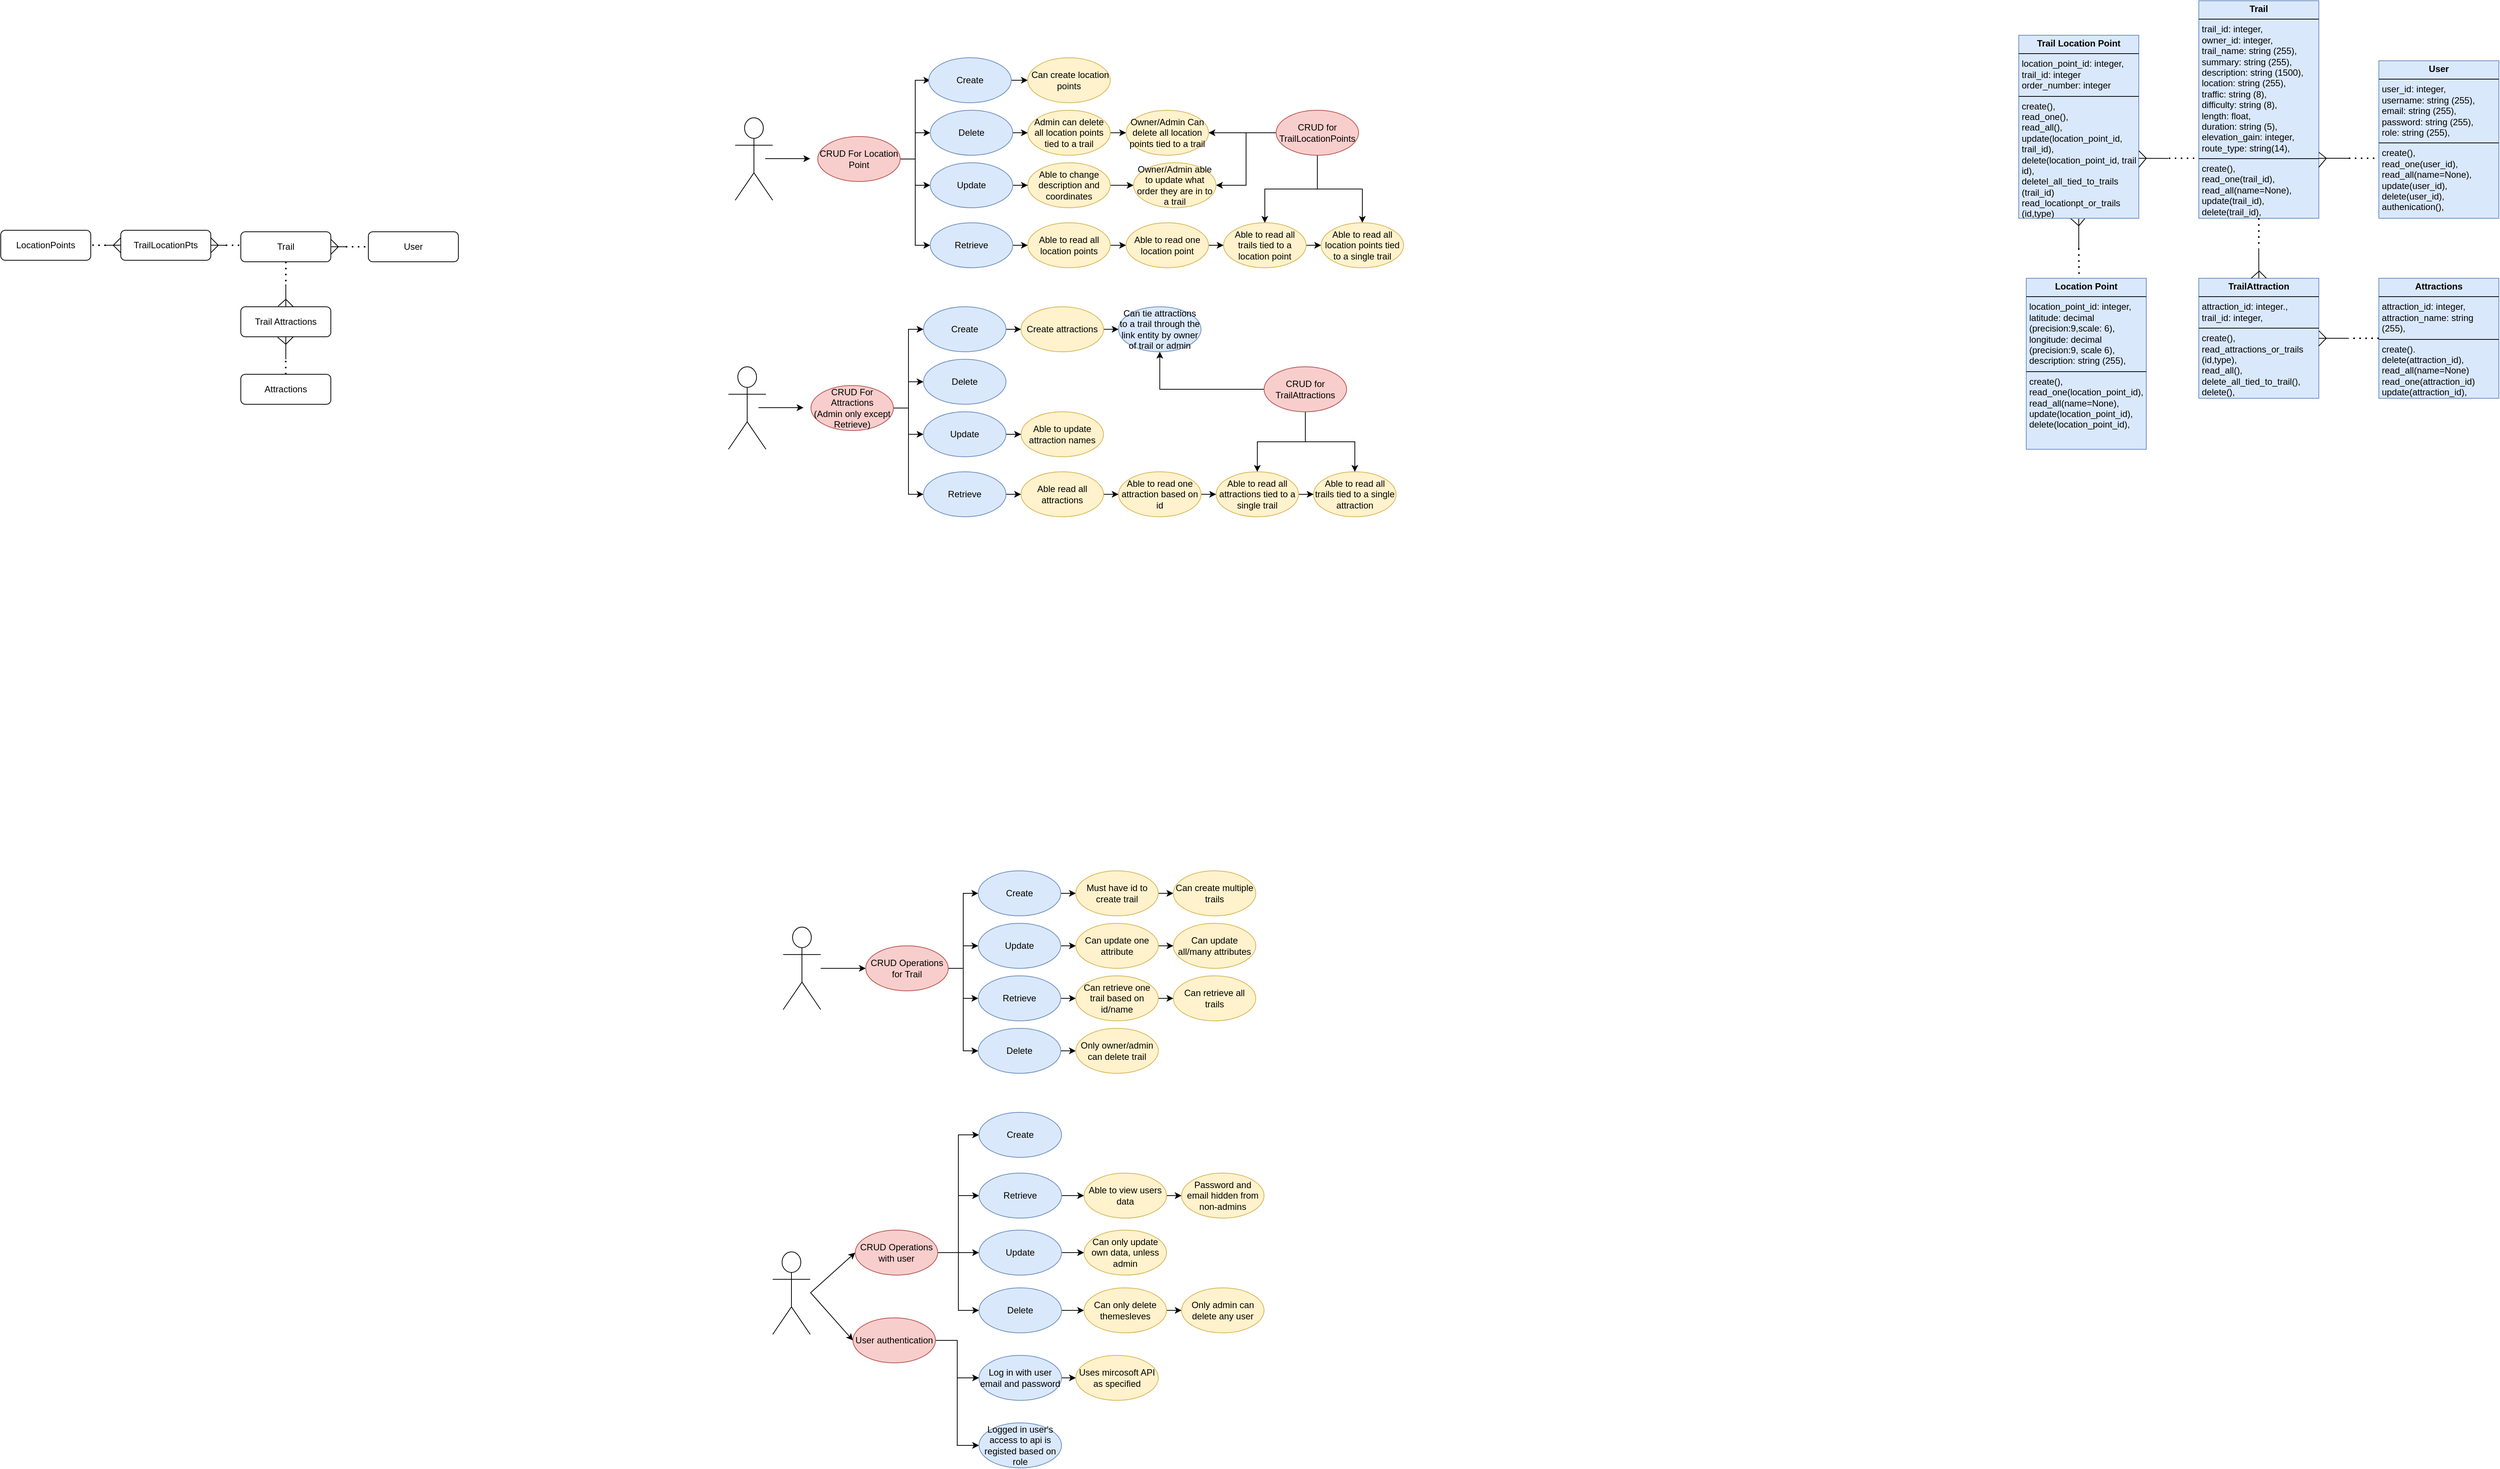 <mxfile version="25.0.1">
  <diagram name="Page-1" id="lVhJfgS0d_DWc1RwReUQ">
    <mxGraphModel dx="-1265" dy="2017" grid="1" gridSize="10" guides="1" tooltips="1" connect="1" arrows="1" fold="1" page="1" pageScale="1" pageWidth="850" pageHeight="1100" math="0" shadow="0">
      <root>
        <mxCell id="0" />
        <mxCell id="1" parent="0" />
        <mxCell id="U4qVRm3MOC_HSsaQBMJ2-1" value="" style="shape=umlActor;verticalLabelPosition=bottom;verticalAlign=top;html=1;outlineConnect=0;" vertex="1" parent="1">
          <mxGeometry x="4333" y="419" width="50" height="110" as="geometry" />
        </mxCell>
        <mxCell id="U4qVRm3MOC_HSsaQBMJ2-2" value="" style="endArrow=classic;html=1;rounded=0;" edge="1" parent="1">
          <mxGeometry width="50" height="50" relative="1" as="geometry">
            <mxPoint x="4383" y="474" as="sourcePoint" />
            <mxPoint x="4443" y="474" as="targetPoint" />
          </mxGeometry>
        </mxCell>
        <mxCell id="U4qVRm3MOC_HSsaQBMJ2-3" style="edgeStyle=orthogonalEdgeStyle;rounded=0;orthogonalLoop=1;jettySize=auto;html=1;entryX=0;entryY=0.5;entryDx=0;entryDy=0;" edge="1" parent="1" source="U4qVRm3MOC_HSsaQBMJ2-7" target="U4qVRm3MOC_HSsaQBMJ2-9">
          <mxGeometry relative="1" as="geometry" />
        </mxCell>
        <mxCell id="U4qVRm3MOC_HSsaQBMJ2-4" style="edgeStyle=orthogonalEdgeStyle;rounded=0;orthogonalLoop=1;jettySize=auto;html=1;entryX=0;entryY=0.5;entryDx=0;entryDy=0;" edge="1" parent="1" source="U4qVRm3MOC_HSsaQBMJ2-7" target="U4qVRm3MOC_HSsaQBMJ2-12">
          <mxGeometry relative="1" as="geometry" />
        </mxCell>
        <mxCell id="U4qVRm3MOC_HSsaQBMJ2-5" style="edgeStyle=orthogonalEdgeStyle;rounded=0;orthogonalLoop=1;jettySize=auto;html=1;entryX=0;entryY=0.5;entryDx=0;entryDy=0;" edge="1" parent="1" source="U4qVRm3MOC_HSsaQBMJ2-7" target="U4qVRm3MOC_HSsaQBMJ2-10">
          <mxGeometry relative="1" as="geometry" />
        </mxCell>
        <mxCell id="U4qVRm3MOC_HSsaQBMJ2-6" style="edgeStyle=orthogonalEdgeStyle;rounded=0;orthogonalLoop=1;jettySize=auto;html=1;entryX=0;entryY=0.5;entryDx=0;entryDy=0;" edge="1" parent="1" source="U4qVRm3MOC_HSsaQBMJ2-7" target="U4qVRm3MOC_HSsaQBMJ2-15">
          <mxGeometry relative="1" as="geometry" />
        </mxCell>
        <mxCell id="U4qVRm3MOC_HSsaQBMJ2-7" value="CRUD Operations for Trail" style="ellipse;whiteSpace=wrap;html=1;fillColor=#f8cecc;strokeColor=#b85450;" vertex="1" parent="1">
          <mxGeometry x="4443" y="444" width="110" height="60" as="geometry" />
        </mxCell>
        <mxCell id="U4qVRm3MOC_HSsaQBMJ2-8" style="edgeStyle=orthogonalEdgeStyle;rounded=0;orthogonalLoop=1;jettySize=auto;html=1;" edge="1" parent="1" source="U4qVRm3MOC_HSsaQBMJ2-9" target="U4qVRm3MOC_HSsaQBMJ2-17">
          <mxGeometry relative="1" as="geometry" />
        </mxCell>
        <mxCell id="U4qVRm3MOC_HSsaQBMJ2-9" value="Update" style="ellipse;whiteSpace=wrap;html=1;fillColor=#dae8fc;strokeColor=#6c8ebf;" vertex="1" parent="1">
          <mxGeometry x="4593" y="414" width="110" height="60" as="geometry" />
        </mxCell>
        <mxCell id="U4qVRm3MOC_HSsaQBMJ2-190" style="edgeStyle=orthogonalEdgeStyle;rounded=0;orthogonalLoop=1;jettySize=auto;html=1;exitX=1;exitY=0.5;exitDx=0;exitDy=0;entryX=0;entryY=0.5;entryDx=0;entryDy=0;" edge="1" parent="1" source="U4qVRm3MOC_HSsaQBMJ2-10" target="U4qVRm3MOC_HSsaQBMJ2-182">
          <mxGeometry relative="1" as="geometry" />
        </mxCell>
        <mxCell id="U4qVRm3MOC_HSsaQBMJ2-10" value="Delete" style="ellipse;whiteSpace=wrap;html=1;fillColor=#dae8fc;strokeColor=#6c8ebf;" vertex="1" parent="1">
          <mxGeometry x="4593" y="554" width="110" height="60" as="geometry" />
        </mxCell>
        <mxCell id="U4qVRm3MOC_HSsaQBMJ2-11" style="edgeStyle=orthogonalEdgeStyle;rounded=0;orthogonalLoop=1;jettySize=auto;html=1;" edge="1" parent="1" source="U4qVRm3MOC_HSsaQBMJ2-12" target="U4qVRm3MOC_HSsaQBMJ2-14">
          <mxGeometry relative="1" as="geometry" />
        </mxCell>
        <mxCell id="U4qVRm3MOC_HSsaQBMJ2-12" value="Retrieve" style="ellipse;whiteSpace=wrap;html=1;fillColor=#dae8fc;strokeColor=#6c8ebf;" vertex="1" parent="1">
          <mxGeometry x="4593" y="484" width="110" height="60" as="geometry" />
        </mxCell>
        <mxCell id="U4qVRm3MOC_HSsaQBMJ2-13" style="edgeStyle=orthogonalEdgeStyle;rounded=0;orthogonalLoop=1;jettySize=auto;html=1;" edge="1" parent="1" source="U4qVRm3MOC_HSsaQBMJ2-14" target="U4qVRm3MOC_HSsaQBMJ2-19">
          <mxGeometry relative="1" as="geometry" />
        </mxCell>
        <mxCell id="U4qVRm3MOC_HSsaQBMJ2-14" value="Can retrieve one trail based on id/name" style="ellipse;whiteSpace=wrap;html=1;fillColor=#fff2cc;strokeColor=#d6b656;" vertex="1" parent="1">
          <mxGeometry x="4723" y="484" width="110" height="60" as="geometry" />
        </mxCell>
        <mxCell id="U4qVRm3MOC_HSsaQBMJ2-188" style="edgeStyle=orthogonalEdgeStyle;rounded=0;orthogonalLoop=1;jettySize=auto;html=1;exitX=1;exitY=0.5;exitDx=0;exitDy=0;entryX=0;entryY=0.5;entryDx=0;entryDy=0;" edge="1" parent="1" source="U4qVRm3MOC_HSsaQBMJ2-15" target="U4qVRm3MOC_HSsaQBMJ2-183">
          <mxGeometry relative="1" as="geometry" />
        </mxCell>
        <mxCell id="U4qVRm3MOC_HSsaQBMJ2-15" value="Create" style="ellipse;whiteSpace=wrap;html=1;fillColor=#dae8fc;strokeColor=#6c8ebf;" vertex="1" parent="1">
          <mxGeometry x="4593" y="344" width="110" height="60" as="geometry" />
        </mxCell>
        <mxCell id="U4qVRm3MOC_HSsaQBMJ2-16" style="edgeStyle=orthogonalEdgeStyle;rounded=0;orthogonalLoop=1;jettySize=auto;html=1;" edge="1" parent="1" source="U4qVRm3MOC_HSsaQBMJ2-17" target="U4qVRm3MOC_HSsaQBMJ2-18">
          <mxGeometry relative="1" as="geometry" />
        </mxCell>
        <mxCell id="U4qVRm3MOC_HSsaQBMJ2-17" value="Can update one attribute" style="ellipse;whiteSpace=wrap;html=1;fillColor=#fff2cc;strokeColor=#d6b656;" vertex="1" parent="1">
          <mxGeometry x="4723" y="414" width="110" height="60" as="geometry" />
        </mxCell>
        <mxCell id="U4qVRm3MOC_HSsaQBMJ2-18" value="Can update all/many attributes" style="ellipse;whiteSpace=wrap;html=1;fillColor=#fff2cc;strokeColor=#d6b656;" vertex="1" parent="1">
          <mxGeometry x="4853" y="414" width="110" height="60" as="geometry" />
        </mxCell>
        <mxCell id="U4qVRm3MOC_HSsaQBMJ2-19" value="Can retrieve all trails" style="ellipse;whiteSpace=wrap;html=1;fillColor=#fff2cc;strokeColor=#d6b656;" vertex="1" parent="1">
          <mxGeometry x="4853" y="484" width="110" height="60" as="geometry" />
        </mxCell>
        <mxCell id="U4qVRm3MOC_HSsaQBMJ2-20" value="" style="shape=umlActor;verticalLabelPosition=bottom;verticalAlign=top;html=1;outlineConnect=0;" vertex="1" parent="1">
          <mxGeometry x="4319" y="852" width="50" height="110" as="geometry" />
        </mxCell>
        <mxCell id="U4qVRm3MOC_HSsaQBMJ2-21" value="" style="endArrow=classic;html=1;rounded=0;entryX=0;entryY=0.5;entryDx=0;entryDy=0;" edge="1" parent="1" target="U4qVRm3MOC_HSsaQBMJ2-94">
          <mxGeometry width="50" height="50" relative="1" as="geometry">
            <mxPoint x="4369" y="907" as="sourcePoint" />
            <mxPoint x="4429" y="907" as="targetPoint" />
          </mxGeometry>
        </mxCell>
        <mxCell id="U4qVRm3MOC_HSsaQBMJ2-22" style="edgeStyle=orthogonalEdgeStyle;rounded=0;orthogonalLoop=1;jettySize=auto;html=1;entryX=0;entryY=0.5;entryDx=0;entryDy=0;exitX=1;exitY=0.5;exitDx=0;exitDy=0;" edge="1" parent="1" source="U4qVRm3MOC_HSsaQBMJ2-23" target="U4qVRm3MOC_HSsaQBMJ2-24">
          <mxGeometry relative="1" as="geometry">
            <mxPoint x="4507" y="990" as="sourcePoint" />
          </mxGeometry>
        </mxCell>
        <mxCell id="U4qVRm3MOC_HSsaQBMJ2-162" style="edgeStyle=orthogonalEdgeStyle;rounded=0;orthogonalLoop=1;jettySize=auto;html=1;entryX=0;entryY=0.5;entryDx=0;entryDy=0;" edge="1" parent="1" source="U4qVRm3MOC_HSsaQBMJ2-23" target="U4qVRm3MOC_HSsaQBMJ2-161">
          <mxGeometry relative="1" as="geometry" />
        </mxCell>
        <mxCell id="U4qVRm3MOC_HSsaQBMJ2-23" value="User authentication" style="ellipse;whiteSpace=wrap;html=1;fillColor=#f8cecc;strokeColor=#b85450;" vertex="1" parent="1">
          <mxGeometry x="4426" y="940" width="110" height="60" as="geometry" />
        </mxCell>
        <mxCell id="U4qVRm3MOC_HSsaQBMJ2-194" style="edgeStyle=orthogonalEdgeStyle;rounded=0;orthogonalLoop=1;jettySize=auto;html=1;exitX=1;exitY=0.5;exitDx=0;exitDy=0;" edge="1" parent="1" source="U4qVRm3MOC_HSsaQBMJ2-24" target="U4qVRm3MOC_HSsaQBMJ2-193">
          <mxGeometry relative="1" as="geometry" />
        </mxCell>
        <mxCell id="U4qVRm3MOC_HSsaQBMJ2-24" value="Log in with user email and password" style="ellipse;whiteSpace=wrap;html=1;fillColor=#dae8fc;strokeColor=#6c8ebf;" vertex="1" parent="1">
          <mxGeometry x="4594" y="990" width="110" height="60" as="geometry" />
        </mxCell>
        <mxCell id="U4qVRm3MOC_HSsaQBMJ2-25" value="" style="shape=umlActor;verticalLabelPosition=bottom;verticalAlign=top;html=1;outlineConnect=0;" vertex="1" parent="1">
          <mxGeometry x="4260" y="-328" width="50" height="110" as="geometry" />
        </mxCell>
        <mxCell id="U4qVRm3MOC_HSsaQBMJ2-26" value="" style="endArrow=classic;html=1;rounded=0;" edge="1" parent="1">
          <mxGeometry width="50" height="50" relative="1" as="geometry">
            <mxPoint x="4300" y="-273.48" as="sourcePoint" />
            <mxPoint x="4360" y="-273.48" as="targetPoint" />
          </mxGeometry>
        </mxCell>
        <mxCell id="U4qVRm3MOC_HSsaQBMJ2-27" style="edgeStyle=orthogonalEdgeStyle;rounded=0;orthogonalLoop=1;jettySize=auto;html=1;exitX=1;exitY=0.5;exitDx=0;exitDy=0;entryX=0;entryY=0.5;entryDx=0;entryDy=0;" edge="1" parent="1" source="U4qVRm3MOC_HSsaQBMJ2-31" target="U4qVRm3MOC_HSsaQBMJ2-42">
          <mxGeometry relative="1" as="geometry" />
        </mxCell>
        <mxCell id="U4qVRm3MOC_HSsaQBMJ2-28" style="edgeStyle=orthogonalEdgeStyle;rounded=0;orthogonalLoop=1;jettySize=auto;html=1;entryX=0;entryY=0.5;entryDx=0;entryDy=0;" edge="1" parent="1" source="U4qVRm3MOC_HSsaQBMJ2-31" target="U4qVRm3MOC_HSsaQBMJ2-34">
          <mxGeometry relative="1" as="geometry" />
        </mxCell>
        <mxCell id="U4qVRm3MOC_HSsaQBMJ2-29" style="edgeStyle=orthogonalEdgeStyle;rounded=0;orthogonalLoop=1;jettySize=auto;html=1;entryX=0;entryY=0.5;entryDx=0;entryDy=0;" edge="1" parent="1" source="U4qVRm3MOC_HSsaQBMJ2-31" target="U4qVRm3MOC_HSsaQBMJ2-33">
          <mxGeometry relative="1" as="geometry">
            <Array as="points">
              <mxPoint x="4500" y="-273" />
              <mxPoint x="4500" y="-378" />
            </Array>
          </mxGeometry>
        </mxCell>
        <mxCell id="U4qVRm3MOC_HSsaQBMJ2-30" style="edgeStyle=orthogonalEdgeStyle;rounded=0;orthogonalLoop=1;jettySize=auto;html=1;entryX=0;entryY=0.5;entryDx=0;entryDy=0;" edge="1" parent="1" source="U4qVRm3MOC_HSsaQBMJ2-31" target="U4qVRm3MOC_HSsaQBMJ2-40">
          <mxGeometry relative="1" as="geometry" />
        </mxCell>
        <mxCell id="U4qVRm3MOC_HSsaQBMJ2-31" value="CRUD For Attractions&lt;br&gt;(Admin only except Retrieve)" style="ellipse;whiteSpace=wrap;html=1;fillColor=#f8cecc;strokeColor=#b85450;" vertex="1" parent="1">
          <mxGeometry x="4370" y="-303" width="110" height="60" as="geometry" />
        </mxCell>
        <mxCell id="U4qVRm3MOC_HSsaQBMJ2-32" style="edgeStyle=orthogonalEdgeStyle;rounded=0;orthogonalLoop=1;jettySize=auto;html=1;" edge="1" parent="1" source="U4qVRm3MOC_HSsaQBMJ2-33" target="U4qVRm3MOC_HSsaQBMJ2-36">
          <mxGeometry relative="1" as="geometry" />
        </mxCell>
        <mxCell id="U4qVRm3MOC_HSsaQBMJ2-33" value="Create" style="ellipse;whiteSpace=wrap;html=1;fillColor=#dae8fc;strokeColor=#6c8ebf;" vertex="1" parent="1">
          <mxGeometry x="4520" y="-408" width="110" height="60" as="geometry" />
        </mxCell>
        <mxCell id="U4qVRm3MOC_HSsaQBMJ2-34" value="Delete" style="ellipse;whiteSpace=wrap;html=1;fillColor=#dae8fc;strokeColor=#6c8ebf;" vertex="1" parent="1">
          <mxGeometry x="4520" y="-338" width="110" height="60" as="geometry" />
        </mxCell>
        <mxCell id="U4qVRm3MOC_HSsaQBMJ2-35" style="edgeStyle=orthogonalEdgeStyle;rounded=0;orthogonalLoop=1;jettySize=auto;html=1;entryX=0;entryY=0.5;entryDx=0;entryDy=0;" edge="1" parent="1" source="U4qVRm3MOC_HSsaQBMJ2-36" target="U4qVRm3MOC_HSsaQBMJ2-37">
          <mxGeometry relative="1" as="geometry" />
        </mxCell>
        <mxCell id="U4qVRm3MOC_HSsaQBMJ2-36" value="Create attractions" style="ellipse;whiteSpace=wrap;html=1;fillColor=#fff2cc;strokeColor=#d6b656;" vertex="1" parent="1">
          <mxGeometry x="4650" y="-408" width="110" height="60" as="geometry" />
        </mxCell>
        <mxCell id="U4qVRm3MOC_HSsaQBMJ2-37" value="Can tie attractions to a trail through the link entity by owner of trail or admin" style="ellipse;whiteSpace=wrap;html=1;fillColor=#dae8fc;strokeColor=#6c8ebf;" vertex="1" parent="1">
          <mxGeometry x="4780" y="-408" width="110" height="60" as="geometry" />
        </mxCell>
        <mxCell id="U4qVRm3MOC_HSsaQBMJ2-38" value="Able to update attraction names" style="ellipse;whiteSpace=wrap;html=1;fillColor=#fff2cc;strokeColor=#d6b656;" vertex="1" parent="1">
          <mxGeometry x="4650" y="-268" width="110" height="60" as="geometry" />
        </mxCell>
        <mxCell id="U4qVRm3MOC_HSsaQBMJ2-39" style="edgeStyle=orthogonalEdgeStyle;rounded=0;orthogonalLoop=1;jettySize=auto;html=1;" edge="1" parent="1" source="U4qVRm3MOC_HSsaQBMJ2-40" target="U4qVRm3MOC_HSsaQBMJ2-44">
          <mxGeometry relative="1" as="geometry" />
        </mxCell>
        <mxCell id="U4qVRm3MOC_HSsaQBMJ2-40" value="Retrieve" style="ellipse;whiteSpace=wrap;html=1;fillColor=#dae8fc;strokeColor=#6c8ebf;" vertex="1" parent="1">
          <mxGeometry x="4520" y="-188" width="110" height="60" as="geometry" />
        </mxCell>
        <mxCell id="U4qVRm3MOC_HSsaQBMJ2-41" style="edgeStyle=orthogonalEdgeStyle;rounded=0;orthogonalLoop=1;jettySize=auto;html=1;" edge="1" parent="1" source="U4qVRm3MOC_HSsaQBMJ2-42" target="U4qVRm3MOC_HSsaQBMJ2-38">
          <mxGeometry relative="1" as="geometry" />
        </mxCell>
        <mxCell id="U4qVRm3MOC_HSsaQBMJ2-42" value="Update" style="ellipse;whiteSpace=wrap;html=1;fillColor=#dae8fc;strokeColor=#6c8ebf;" vertex="1" parent="1">
          <mxGeometry x="4520" y="-268" width="110" height="60" as="geometry" />
        </mxCell>
        <mxCell id="U4qVRm3MOC_HSsaQBMJ2-43" style="edgeStyle=orthogonalEdgeStyle;rounded=0;orthogonalLoop=1;jettySize=auto;html=1;" edge="1" parent="1" source="U4qVRm3MOC_HSsaQBMJ2-44" target="U4qVRm3MOC_HSsaQBMJ2-46">
          <mxGeometry relative="1" as="geometry" />
        </mxCell>
        <mxCell id="U4qVRm3MOC_HSsaQBMJ2-44" value="Able read all attractions" style="ellipse;whiteSpace=wrap;html=1;fillColor=#fff2cc;strokeColor=#d6b656;" vertex="1" parent="1">
          <mxGeometry x="4650" y="-188" width="110" height="60" as="geometry" />
        </mxCell>
        <mxCell id="U4qVRm3MOC_HSsaQBMJ2-45" style="edgeStyle=orthogonalEdgeStyle;rounded=0;orthogonalLoop=1;jettySize=auto;html=1;" edge="1" parent="1" source="U4qVRm3MOC_HSsaQBMJ2-46" target="U4qVRm3MOC_HSsaQBMJ2-48">
          <mxGeometry relative="1" as="geometry" />
        </mxCell>
        <mxCell id="U4qVRm3MOC_HSsaQBMJ2-46" value="Able to read one attraction based on id" style="ellipse;whiteSpace=wrap;html=1;fillColor=#fff2cc;strokeColor=#d6b656;" vertex="1" parent="1">
          <mxGeometry x="4780" y="-188" width="110" height="60" as="geometry" />
        </mxCell>
        <mxCell id="U4qVRm3MOC_HSsaQBMJ2-47" style="edgeStyle=orthogonalEdgeStyle;rounded=0;orthogonalLoop=1;jettySize=auto;html=1;entryX=0;entryY=0.5;entryDx=0;entryDy=0;" edge="1" parent="1" source="U4qVRm3MOC_HSsaQBMJ2-48" target="U4qVRm3MOC_HSsaQBMJ2-49">
          <mxGeometry relative="1" as="geometry" />
        </mxCell>
        <mxCell id="U4qVRm3MOC_HSsaQBMJ2-48" value="Able to read all attractions tied to a single trail" style="ellipse;whiteSpace=wrap;html=1;fillColor=#fff2cc;strokeColor=#d6b656;" vertex="1" parent="1">
          <mxGeometry x="4910" y="-188" width="110" height="60" as="geometry" />
        </mxCell>
        <mxCell id="U4qVRm3MOC_HSsaQBMJ2-49" value="Able to read all trails tied to a single attraction" style="ellipse;whiteSpace=wrap;html=1;fillColor=#fff2cc;strokeColor=#d6b656;" vertex="1" parent="1">
          <mxGeometry x="5040" y="-188" width="110" height="60" as="geometry" />
        </mxCell>
        <mxCell id="U4qVRm3MOC_HSsaQBMJ2-50" style="edgeStyle=orthogonalEdgeStyle;rounded=0;orthogonalLoop=1;jettySize=auto;html=1;exitX=0.5;exitY=1;exitDx=0;exitDy=0;" edge="1" parent="1" source="U4qVRm3MOC_HSsaQBMJ2-38" target="U4qVRm3MOC_HSsaQBMJ2-38">
          <mxGeometry relative="1" as="geometry" />
        </mxCell>
        <mxCell id="U4qVRm3MOC_HSsaQBMJ2-51" value="" style="shape=umlActor;verticalLabelPosition=bottom;verticalAlign=top;html=1;outlineConnect=0;" vertex="1" parent="1">
          <mxGeometry x="4269" y="-660" width="50" height="110" as="geometry" />
        </mxCell>
        <mxCell id="U4qVRm3MOC_HSsaQBMJ2-52" value="" style="endArrow=classic;html=1;rounded=0;" edge="1" parent="1">
          <mxGeometry width="50" height="50" relative="1" as="geometry">
            <mxPoint x="4309" y="-605.48" as="sourcePoint" />
            <mxPoint x="4369" y="-605.48" as="targetPoint" />
          </mxGeometry>
        </mxCell>
        <mxCell id="U4qVRm3MOC_HSsaQBMJ2-53" style="edgeStyle=orthogonalEdgeStyle;rounded=0;orthogonalLoop=1;jettySize=auto;html=1;exitX=1;exitY=0.5;exitDx=0;exitDy=0;entryX=0;entryY=0.5;entryDx=0;entryDy=0;" edge="1" parent="1" source="U4qVRm3MOC_HSsaQBMJ2-57" target="U4qVRm3MOC_HSsaQBMJ2-63">
          <mxGeometry relative="1" as="geometry" />
        </mxCell>
        <mxCell id="U4qVRm3MOC_HSsaQBMJ2-54" style="edgeStyle=orthogonalEdgeStyle;rounded=0;orthogonalLoop=1;jettySize=auto;html=1;entryX=0;entryY=0.5;entryDx=0;entryDy=0;" edge="1" parent="1" source="U4qVRm3MOC_HSsaQBMJ2-57" target="U4qVRm3MOC_HSsaQBMJ2-59">
          <mxGeometry relative="1" as="geometry" />
        </mxCell>
        <mxCell id="U4qVRm3MOC_HSsaQBMJ2-55" style="edgeStyle=orthogonalEdgeStyle;rounded=0;orthogonalLoop=1;jettySize=auto;html=1;entryX=0;entryY=0.5;entryDx=0;entryDy=0;" edge="1" parent="1" source="U4qVRm3MOC_HSsaQBMJ2-57">
          <mxGeometry relative="1" as="geometry">
            <Array as="points">
              <mxPoint x="4509" y="-605" />
              <mxPoint x="4509" y="-710" />
            </Array>
            <mxPoint x="4529" y="-710" as="targetPoint" />
          </mxGeometry>
        </mxCell>
        <mxCell id="U4qVRm3MOC_HSsaQBMJ2-56" style="edgeStyle=orthogonalEdgeStyle;rounded=0;orthogonalLoop=1;jettySize=auto;html=1;entryX=0;entryY=0.5;entryDx=0;entryDy=0;" edge="1" parent="1" source="U4qVRm3MOC_HSsaQBMJ2-57" target="U4qVRm3MOC_HSsaQBMJ2-61">
          <mxGeometry relative="1" as="geometry" />
        </mxCell>
        <mxCell id="U4qVRm3MOC_HSsaQBMJ2-57" value="CRUD For Location Point" style="ellipse;whiteSpace=wrap;html=1;fillColor=#f8cecc;strokeColor=#b85450;" vertex="1" parent="1">
          <mxGeometry x="4379" y="-635" width="110" height="60" as="geometry" />
        </mxCell>
        <mxCell id="U4qVRm3MOC_HSsaQBMJ2-173" style="edgeStyle=orthogonalEdgeStyle;rounded=0;orthogonalLoop=1;jettySize=auto;html=1;" edge="1" parent="1" source="U4qVRm3MOC_HSsaQBMJ2-58" target="U4qVRm3MOC_HSsaQBMJ2-164">
          <mxGeometry relative="1" as="geometry" />
        </mxCell>
        <mxCell id="U4qVRm3MOC_HSsaQBMJ2-58" value="Create" style="ellipse;whiteSpace=wrap;html=1;fillColor=#dae8fc;strokeColor=#6c8ebf;" vertex="1" parent="1">
          <mxGeometry x="4527" y="-740" width="110" height="60" as="geometry" />
        </mxCell>
        <mxCell id="U4qVRm3MOC_HSsaQBMJ2-195" style="edgeStyle=orthogonalEdgeStyle;rounded=0;orthogonalLoop=1;jettySize=auto;html=1;exitX=1;exitY=0.5;exitDx=0;exitDy=0;entryX=0;entryY=0.5;entryDx=0;entryDy=0;" edge="1" parent="1" source="U4qVRm3MOC_HSsaQBMJ2-59" target="U4qVRm3MOC_HSsaQBMJ2-167">
          <mxGeometry relative="1" as="geometry" />
        </mxCell>
        <mxCell id="U4qVRm3MOC_HSsaQBMJ2-59" value="Delete" style="ellipse;whiteSpace=wrap;html=1;fillColor=#dae8fc;strokeColor=#6c8ebf;" vertex="1" parent="1">
          <mxGeometry x="4529" y="-670" width="110" height="60" as="geometry" />
        </mxCell>
        <mxCell id="U4qVRm3MOC_HSsaQBMJ2-202" style="edgeStyle=orthogonalEdgeStyle;rounded=0;orthogonalLoop=1;jettySize=auto;html=1;exitX=1;exitY=0.5;exitDx=0;exitDy=0;" edge="1" parent="1" source="U4qVRm3MOC_HSsaQBMJ2-60" target="U4qVRm3MOC_HSsaQBMJ2-165">
          <mxGeometry relative="1" as="geometry" />
        </mxCell>
        <mxCell id="U4qVRm3MOC_HSsaQBMJ2-60" value="Able to change description and coordinates" style="ellipse;whiteSpace=wrap;html=1;fillColor=#fff2cc;strokeColor=#d6b656;" vertex="1" parent="1">
          <mxGeometry x="4659" y="-600" width="110" height="60" as="geometry" />
        </mxCell>
        <mxCell id="U4qVRm3MOC_HSsaQBMJ2-197" style="edgeStyle=orthogonalEdgeStyle;rounded=0;orthogonalLoop=1;jettySize=auto;html=1;exitX=1;exitY=0.5;exitDx=0;exitDy=0;entryX=0;entryY=0.5;entryDx=0;entryDy=0;" edge="1" parent="1" source="U4qVRm3MOC_HSsaQBMJ2-61" target="U4qVRm3MOC_HSsaQBMJ2-171">
          <mxGeometry relative="1" as="geometry" />
        </mxCell>
        <mxCell id="U4qVRm3MOC_HSsaQBMJ2-61" value="Retrieve" style="ellipse;whiteSpace=wrap;html=1;fillColor=#dae8fc;strokeColor=#6c8ebf;" vertex="1" parent="1">
          <mxGeometry x="4529" y="-520" width="110" height="60" as="geometry" />
        </mxCell>
        <mxCell id="U4qVRm3MOC_HSsaQBMJ2-62" style="edgeStyle=orthogonalEdgeStyle;rounded=0;orthogonalLoop=1;jettySize=auto;html=1;" edge="1" parent="1" source="U4qVRm3MOC_HSsaQBMJ2-63" target="U4qVRm3MOC_HSsaQBMJ2-60">
          <mxGeometry relative="1" as="geometry" />
        </mxCell>
        <mxCell id="U4qVRm3MOC_HSsaQBMJ2-63" value="Update" style="ellipse;whiteSpace=wrap;html=1;fillColor=#dae8fc;strokeColor=#6c8ebf;" vertex="1" parent="1">
          <mxGeometry x="4529" y="-600" width="110" height="60" as="geometry" />
        </mxCell>
        <mxCell id="U4qVRm3MOC_HSsaQBMJ2-64" style="edgeStyle=orthogonalEdgeStyle;rounded=0;orthogonalLoop=1;jettySize=auto;html=1;exitX=0.5;exitY=1;exitDx=0;exitDy=0;" edge="1" parent="1" source="U4qVRm3MOC_HSsaQBMJ2-60" target="U4qVRm3MOC_HSsaQBMJ2-60">
          <mxGeometry relative="1" as="geometry" />
        </mxCell>
        <mxCell id="U4qVRm3MOC_HSsaQBMJ2-65" style="edgeStyle=orthogonalEdgeStyle;rounded=0;orthogonalLoop=1;jettySize=auto;html=1;entryX=0.5;entryY=1;entryDx=0;entryDy=0;" edge="1" parent="1" source="U4qVRm3MOC_HSsaQBMJ2-68" target="U4qVRm3MOC_HSsaQBMJ2-37">
          <mxGeometry relative="1" as="geometry" />
        </mxCell>
        <mxCell id="U4qVRm3MOC_HSsaQBMJ2-66" style="edgeStyle=orthogonalEdgeStyle;rounded=0;orthogonalLoop=1;jettySize=auto;html=1;entryX=0.5;entryY=0;entryDx=0;entryDy=0;" edge="1" parent="1" source="U4qVRm3MOC_HSsaQBMJ2-68" target="U4qVRm3MOC_HSsaQBMJ2-48">
          <mxGeometry relative="1" as="geometry" />
        </mxCell>
        <mxCell id="U4qVRm3MOC_HSsaQBMJ2-67" style="edgeStyle=orthogonalEdgeStyle;rounded=0;orthogonalLoop=1;jettySize=auto;html=1;entryX=0.5;entryY=0;entryDx=0;entryDy=0;" edge="1" parent="1" source="U4qVRm3MOC_HSsaQBMJ2-68" target="U4qVRm3MOC_HSsaQBMJ2-49">
          <mxGeometry relative="1" as="geometry" />
        </mxCell>
        <mxCell id="U4qVRm3MOC_HSsaQBMJ2-68" value="CRUD for TrailAttractions" style="ellipse;whiteSpace=wrap;html=1;fillColor=#f8cecc;strokeColor=#b85450;" vertex="1" parent="1">
          <mxGeometry x="4974" y="-328" width="110" height="60" as="geometry" />
        </mxCell>
        <mxCell id="U4qVRm3MOC_HSsaQBMJ2-69" value="&lt;p style=&quot;margin:0px;margin-top:4px;text-align:center;&quot;&gt;&lt;b&gt;Trail&lt;/b&gt;&lt;/p&gt;&lt;hr size=&quot;1&quot; style=&quot;border-style:solid;&quot;&gt;&lt;p style=&quot;margin:0px;margin-left:4px;&quot;&gt;trail_id: integer,&lt;/p&gt;&lt;p style=&quot;margin:0px;margin-left:4px;&quot;&gt;owner_id: integer,&lt;/p&gt;&lt;p style=&quot;margin:0px;margin-left:4px;&quot;&gt;trail_name: string (255),&lt;/p&gt;&lt;p style=&quot;margin:0px;margin-left:4px;&quot;&gt;summary: string (255),&lt;/p&gt;&lt;p style=&quot;margin:0px;margin-left:4px;&quot;&gt;description: string (1500),&lt;/p&gt;&lt;p style=&quot;margin:0px;margin-left:4px;&quot;&gt;location: string (255),&lt;/p&gt;&lt;p style=&quot;margin:0px;margin-left:4px;&quot;&gt;traffic: string (8),&lt;/p&gt;&lt;p style=&quot;margin:0px;margin-left:4px;&quot;&gt;difficulty: string (8),&lt;/p&gt;&lt;p style=&quot;margin:0px;margin-left:4px;&quot;&gt;length: float,&lt;/p&gt;&lt;p style=&quot;margin:0px;margin-left:4px;&quot;&gt;duration: string (5),&lt;/p&gt;&lt;p style=&quot;margin:0px;margin-left:4px;&quot;&gt;elevation_gain: integer,&lt;/p&gt;&lt;p style=&quot;margin:0px;margin-left:4px;&quot;&gt;route_type: string(14),&lt;/p&gt;&lt;hr size=&quot;1&quot; style=&quot;border-style:solid;&quot;&gt;&lt;p style=&quot;margin:0px;margin-left:4px;&quot;&gt;create(),&lt;/p&gt;&lt;p style=&quot;margin:0px;margin-left:4px;&quot;&gt;read_one(trail_id),&lt;/p&gt;&lt;p style=&quot;margin:0px;margin-left:4px;&quot;&gt;read_all(name=None),&lt;/p&gt;&lt;p style=&quot;margin:0px;margin-left:4px;&quot;&gt;update(trail_id),&lt;/p&gt;&lt;p style=&quot;margin:0px;margin-left:4px;&quot;&gt;delete(trail_id),&lt;/p&gt;" style="verticalAlign=top;align=left;overflow=fill;html=1;whiteSpace=wrap;fillColor=#dae8fc;strokeColor=#6c8ebf;" vertex="1" parent="1">
          <mxGeometry x="6220" y="-816" width="160" height="290" as="geometry" />
        </mxCell>
        <mxCell id="U4qVRm3MOC_HSsaQBMJ2-70" value="&lt;p style=&quot;margin:0px;margin-top:4px;text-align:center;&quot;&gt;&lt;b&gt;User&lt;/b&gt;&lt;/p&gt;&lt;hr size=&quot;1&quot; style=&quot;border-style:solid;&quot;&gt;&lt;p style=&quot;margin:0px;margin-left:4px;&quot;&gt;user_id: integer,&lt;/p&gt;&lt;p style=&quot;margin:0px;margin-left:4px;&quot;&gt;username: string (255),&lt;/p&gt;&lt;p style=&quot;margin:0px;margin-left:4px;&quot;&gt;email: string (255),&lt;/p&gt;&lt;p style=&quot;margin:0px;margin-left:4px;&quot;&gt;password: string (255),&lt;/p&gt;&lt;p style=&quot;margin:0px;margin-left:4px;&quot;&gt;role: string (255),&lt;/p&gt;&lt;hr size=&quot;1&quot; style=&quot;border-style:solid;&quot;&gt;&lt;p style=&quot;margin:0px;margin-left:4px;&quot;&gt;create(),&lt;/p&gt;&lt;p style=&quot;margin:0px;margin-left:4px;&quot;&gt;read_one(user_id),&lt;/p&gt;&lt;p style=&quot;margin:0px;margin-left:4px;&quot;&gt;read_all(name=None),&lt;/p&gt;&lt;p style=&quot;margin:0px;margin-left:4px;&quot;&gt;update(user_id),&lt;/p&gt;&lt;p style=&quot;margin:0px;margin-left:4px;&quot;&gt;delete(user_id),&lt;/p&gt;&lt;p style=&quot;margin:0px;margin-left:4px;&quot;&gt;authenication(),&lt;/p&gt;&lt;p style=&quot;margin:0px;margin-left:4px;&quot;&gt;&lt;br&gt;&lt;/p&gt;" style="verticalAlign=top;align=left;overflow=fill;html=1;whiteSpace=wrap;fillColor=#dae8fc;strokeColor=#6c8ebf;" vertex="1" parent="1">
          <mxGeometry x="6460" y="-736" width="160" height="210" as="geometry" />
        </mxCell>
        <mxCell id="U4qVRm3MOC_HSsaQBMJ2-71" value="&lt;p style=&quot;margin:0px;margin-top:4px;text-align:center;&quot;&gt;&lt;b&gt;Location Point&lt;/b&gt;&lt;/p&gt;&lt;hr size=&quot;1&quot; style=&quot;border-style:solid;&quot;&gt;&lt;p style=&quot;margin:0px;margin-left:4px;&quot;&gt;location_point_id: integer,&lt;/p&gt;&lt;p style=&quot;margin:0px;margin-left:4px;&quot;&gt;latitude: decimal (precision:9,scale: 6),&lt;/p&gt;&lt;p style=&quot;margin:0px;margin-left:4px;&quot;&gt;&lt;span style=&quot;background-color: initial;&quot;&gt;longitude: decimal (precision:9, scale 6),&lt;/span&gt;&lt;/p&gt;&lt;p style=&quot;margin:0px;margin-left:4px;&quot;&gt;&lt;span style=&quot;background-color: initial;&quot;&gt;description: string (255),&lt;/span&gt;&lt;/p&gt;&lt;hr size=&quot;1&quot; style=&quot;border-style:solid;&quot;&gt;&lt;p style=&quot;margin:0px;margin-left:4px;&quot;&gt;create(),&lt;/p&gt;&lt;p style=&quot;margin:0px;margin-left:4px;&quot;&gt;read_one(location_point_id),&lt;/p&gt;&lt;p style=&quot;margin:0px;margin-left:4px;&quot;&gt;read_all(name=None),&lt;/p&gt;&lt;p style=&quot;margin:0px;margin-left:4px;&quot;&gt;update(location_point_id),&lt;/p&gt;&lt;p style=&quot;margin:0px;margin-left:4px;&quot;&gt;delete(location_point_id),&lt;/p&gt;" style="verticalAlign=top;align=left;overflow=fill;html=1;whiteSpace=wrap;fillColor=#dae8fc;strokeColor=#6c8ebf;" vertex="1" parent="1">
          <mxGeometry x="5990" y="-446" width="160" height="228" as="geometry" />
        </mxCell>
        <mxCell id="U4qVRm3MOC_HSsaQBMJ2-72" value="&lt;p style=&quot;margin:0px;margin-top:4px;text-align:center;&quot;&gt;&lt;b&gt;TrailAttraction&lt;/b&gt;&lt;/p&gt;&lt;hr size=&quot;1&quot; style=&quot;border-style:solid;&quot;&gt;&lt;p style=&quot;margin:0px;margin-left:4px;&quot;&gt;attraction_id: integer.,&lt;/p&gt;&lt;p style=&quot;margin:0px;margin-left:4px;&quot;&gt;trail_id: integer,&lt;/p&gt;&lt;hr size=&quot;1&quot; style=&quot;border-style:solid;&quot;&gt;&lt;p style=&quot;margin:0px;margin-left:4px;&quot;&gt;create(),&lt;/p&gt;&lt;p style=&quot;margin:0px;margin-left:4px;&quot;&gt;read_attractions_or_trails&lt;/p&gt;&lt;p style=&quot;margin:0px;margin-left:4px;&quot;&gt;(id,type),&lt;/p&gt;&lt;p style=&quot;margin:0px;margin-left:4px;&quot;&gt;read_all(),&lt;/p&gt;&lt;p style=&quot;margin:0px;margin-left:4px;&quot;&gt;delete_all_tied_to_trail(),&lt;/p&gt;&lt;p style=&quot;margin:0px;margin-left:4px;&quot;&gt;delete(),&lt;/p&gt;&lt;p style=&quot;margin:0px;margin-left:4px;&quot;&gt;&lt;br&gt;&lt;/p&gt;" style="verticalAlign=top;align=left;overflow=fill;html=1;whiteSpace=wrap;fillColor=#dae8fc;strokeColor=#6c8ebf;" vertex="1" parent="1">
          <mxGeometry x="6220" y="-446" width="160" height="160" as="geometry" />
        </mxCell>
        <mxCell id="U4qVRm3MOC_HSsaQBMJ2-73" value="&lt;p style=&quot;margin:0px;margin-top:4px;text-align:center;&quot;&gt;&lt;b&gt;Attractions&lt;/b&gt;&lt;/p&gt;&lt;hr size=&quot;1&quot; style=&quot;border-style:solid;&quot;&gt;&lt;p style=&quot;margin:0px;margin-left:4px;&quot;&gt;attraction_id: integer,&lt;/p&gt;&lt;p style=&quot;margin:0px;margin-left:4px;&quot;&gt;attraction_name: string (255),&lt;/p&gt;&lt;hr size=&quot;1&quot; style=&quot;border-style:solid;&quot;&gt;&lt;p style=&quot;margin:0px;margin-left:4px;&quot;&gt;create().&lt;/p&gt;&lt;p style=&quot;margin:0px;margin-left:4px;&quot;&gt;delete(attraction_id),&lt;/p&gt;&lt;p style=&quot;margin:0px;margin-left:4px;&quot;&gt;read_all(name=None)&lt;/p&gt;&lt;p style=&quot;margin:0px;margin-left:4px;&quot;&gt;read_one(attraction_id)&lt;/p&gt;&lt;p style=&quot;margin:0px;margin-left:4px;&quot;&gt;update(attraction_id),&lt;/p&gt;&lt;p style=&quot;margin:0px;margin-left:4px;&quot;&gt;&lt;br&gt;&lt;/p&gt;" style="verticalAlign=top;align=left;overflow=fill;html=1;whiteSpace=wrap;fillColor=#dae8fc;strokeColor=#6c8ebf;" vertex="1" parent="1">
          <mxGeometry x="6460" y="-446" width="160" height="160" as="geometry" />
        </mxCell>
        <mxCell id="U4qVRm3MOC_HSsaQBMJ2-74" value="" style="endArrow=none;html=1;rounded=0;" edge="1" parent="1">
          <mxGeometry width="50" height="50" relative="1" as="geometry">
            <mxPoint x="6310.16" y="-446" as="sourcePoint" />
            <mxPoint x="6300.16" y="-456" as="targetPoint" />
            <Array as="points">
              <mxPoint x="6300.16" y="-456" />
            </Array>
          </mxGeometry>
        </mxCell>
        <mxCell id="U4qVRm3MOC_HSsaQBMJ2-75" value="" style="endArrow=none;html=1;rounded=0;exitX=0.5;exitY=0;exitDx=0;exitDy=0;" edge="1" parent="1">
          <mxGeometry width="50" height="50" relative="1" as="geometry">
            <mxPoint x="6300.06" y="-446" as="sourcePoint" />
            <mxPoint x="6299.9" y="-486" as="targetPoint" />
          </mxGeometry>
        </mxCell>
        <mxCell id="U4qVRm3MOC_HSsaQBMJ2-76" value="" style="endArrow=none;html=1;rounded=0;entryX=1;entryY=0.5;entryDx=0;entryDy=0;" edge="1" parent="1" target="U4qVRm3MOC_HSsaQBMJ2-72">
          <mxGeometry width="50" height="50" relative="1" as="geometry">
            <mxPoint x="6420" y="-366" as="sourcePoint" />
            <mxPoint x="6450" y="-444" as="targetPoint" />
          </mxGeometry>
        </mxCell>
        <mxCell id="U4qVRm3MOC_HSsaQBMJ2-77" value="" style="endArrow=none;html=1;rounded=0;exitX=0.999;exitY=0.565;exitDx=0;exitDy=0;exitPerimeter=0;" edge="1" parent="1" source="U4qVRm3MOC_HSsaQBMJ2-72">
          <mxGeometry width="50" height="50" relative="1" as="geometry">
            <mxPoint x="6380" y="-354" as="sourcePoint" />
            <mxPoint x="6390" y="-366" as="targetPoint" />
            <Array as="points" />
          </mxGeometry>
        </mxCell>
        <mxCell id="U4qVRm3MOC_HSsaQBMJ2-78" value="" style="endArrow=none;html=1;rounded=0;exitX=1;exitY=0.75;exitDx=0;exitDy=0;" edge="1" parent="1">
          <mxGeometry width="50" height="50" relative="1" as="geometry">
            <mxPoint x="6380" y="-594" as="sourcePoint" />
            <mxPoint x="6390" y="-606" as="targetPoint" />
          </mxGeometry>
        </mxCell>
        <mxCell id="U4qVRm3MOC_HSsaQBMJ2-79" value="" style="endArrow=none;html=1;rounded=0;exitX=1;exitY=0.5;exitDx=0;exitDy=0;" edge="1" parent="1">
          <mxGeometry width="50" height="50" relative="1" as="geometry">
            <mxPoint x="6380" y="-606" as="sourcePoint" />
            <mxPoint x="6420" y="-606" as="targetPoint" />
          </mxGeometry>
        </mxCell>
        <mxCell id="U4qVRm3MOC_HSsaQBMJ2-80" value="" style="endArrow=none;html=1;rounded=0;exitX=1;exitY=0.25;exitDx=0;exitDy=0;" edge="1" parent="1">
          <mxGeometry width="50" height="50" relative="1" as="geometry">
            <mxPoint x="6380" y="-614" as="sourcePoint" />
            <mxPoint x="6390" y="-606" as="targetPoint" />
          </mxGeometry>
        </mxCell>
        <mxCell id="U4qVRm3MOC_HSsaQBMJ2-81" value="" style="endArrow=none;dashed=1;html=1;dashPattern=1 3;strokeWidth=2;rounded=0;" edge="1" parent="1">
          <mxGeometry width="50" height="50" relative="1" as="geometry">
            <mxPoint x="6420" y="-606" as="sourcePoint" />
            <mxPoint x="6460" y="-606" as="targetPoint" />
          </mxGeometry>
        </mxCell>
        <mxCell id="U4qVRm3MOC_HSsaQBMJ2-82" value="" style="endArrow=none;dashed=1;html=1;dashPattern=1 3;strokeWidth=2;rounded=0;" edge="1" parent="1">
          <mxGeometry width="50" height="50" relative="1" as="geometry">
            <mxPoint x="6300" y="-526" as="sourcePoint" />
            <mxPoint x="6300" y="-486" as="targetPoint" />
          </mxGeometry>
        </mxCell>
        <mxCell id="U4qVRm3MOC_HSsaQBMJ2-83" value="" style="endArrow=none;html=1;rounded=0;entryX=1.001;entryY=0.438;entryDx=0;entryDy=0;entryPerimeter=0;" edge="1" parent="1" target="U4qVRm3MOC_HSsaQBMJ2-72">
          <mxGeometry width="50" height="50" relative="1" as="geometry">
            <mxPoint x="6390" y="-366" as="sourcePoint" />
            <mxPoint x="6380.0" y="-373.68" as="targetPoint" />
            <Array as="points" />
          </mxGeometry>
        </mxCell>
        <mxCell id="U4qVRm3MOC_HSsaQBMJ2-84" value="" style="endArrow=none;html=1;rounded=0;exitX=0.414;exitY=-0.02;exitDx=0;exitDy=0;exitPerimeter=0;" edge="1" parent="1">
          <mxGeometry width="50" height="50" relative="1" as="geometry">
            <mxPoint x="6289.84" y="-446.0" as="sourcePoint" />
            <mxPoint x="6300.16" y="-455.2" as="targetPoint" />
          </mxGeometry>
        </mxCell>
        <mxCell id="U4qVRm3MOC_HSsaQBMJ2-85" value="" style="endArrow=none;html=1;rounded=0;exitX=0.5;exitY=1;exitDx=0;exitDy=0;" edge="1" parent="1" source="U4qVRm3MOC_HSsaQBMJ2-126">
          <mxGeometry width="50" height="50" relative="1" as="geometry">
            <mxPoint x="6040" y="-516.004" as="sourcePoint" />
            <mxPoint x="6060" y="-486" as="targetPoint" />
          </mxGeometry>
        </mxCell>
        <mxCell id="U4qVRm3MOC_HSsaQBMJ2-86" value="" style="endArrow=none;dashed=1;html=1;dashPattern=1 3;strokeWidth=2;rounded=0;exitX=0;exitY=0.5;exitDx=0;exitDy=0;" edge="1" parent="1" source="U4qVRm3MOC_HSsaQBMJ2-73">
          <mxGeometry width="50" height="50" relative="1" as="geometry">
            <mxPoint x="6450" y="-364" as="sourcePoint" />
            <mxPoint x="6420" y="-366" as="targetPoint" />
          </mxGeometry>
        </mxCell>
        <mxCell id="U4qVRm3MOC_HSsaQBMJ2-87" value="" style="endArrow=none;dashed=1;html=1;dashPattern=1 3;strokeWidth=2;rounded=0;entryX=0.44;entryY=-0.009;entryDx=0;entryDy=0;entryPerimeter=0;" edge="1" parent="1" target="U4qVRm3MOC_HSsaQBMJ2-71">
          <mxGeometry width="50" height="50" relative="1" as="geometry">
            <mxPoint x="6060" y="-486" as="sourcePoint" />
            <mxPoint x="6100" y="-486" as="targetPoint" />
          </mxGeometry>
        </mxCell>
        <mxCell id="U4qVRm3MOC_HSsaQBMJ2-88" value="" style="endArrow=none;html=1;rounded=0;exitX=0.556;exitY=0.997;exitDx=0;exitDy=0;exitPerimeter=0;" edge="1" parent="1" source="U4qVRm3MOC_HSsaQBMJ2-126">
          <mxGeometry width="50" height="50" relative="1" as="geometry">
            <mxPoint x="6070" y="-496" as="sourcePoint" />
            <mxPoint x="6060" y="-516" as="targetPoint" />
          </mxGeometry>
        </mxCell>
        <mxCell id="U4qVRm3MOC_HSsaQBMJ2-89" value="" style="endArrow=none;html=1;rounded=0;exitX=0.427;exitY=0.998;exitDx=0;exitDy=0;exitPerimeter=0;" edge="1" parent="1" source="U4qVRm3MOC_HSsaQBMJ2-126">
          <mxGeometry width="50" height="50" relative="1" as="geometry">
            <mxPoint x="6080" y="-486" as="sourcePoint" />
            <mxPoint x="6060" y="-516" as="targetPoint" />
          </mxGeometry>
        </mxCell>
        <mxCell id="U4qVRm3MOC_HSsaQBMJ2-90" style="edgeStyle=orthogonalEdgeStyle;rounded=0;orthogonalLoop=1;jettySize=auto;html=1;entryX=0;entryY=0.5;entryDx=0;entryDy=0;" edge="1" parent="1" source="U4qVRm3MOC_HSsaQBMJ2-94" target="U4qVRm3MOC_HSsaQBMJ2-95">
          <mxGeometry relative="1" as="geometry" />
        </mxCell>
        <mxCell id="U4qVRm3MOC_HSsaQBMJ2-91" style="edgeStyle=orthogonalEdgeStyle;rounded=0;orthogonalLoop=1;jettySize=auto;html=1;entryX=0;entryY=0.5;entryDx=0;entryDy=0;" edge="1" parent="1" source="U4qVRm3MOC_HSsaQBMJ2-94" target="U4qVRm3MOC_HSsaQBMJ2-97">
          <mxGeometry relative="1" as="geometry" />
        </mxCell>
        <mxCell id="U4qVRm3MOC_HSsaQBMJ2-92" style="edgeStyle=orthogonalEdgeStyle;rounded=0;orthogonalLoop=1;jettySize=auto;html=1;entryX=0;entryY=0.5;entryDx=0;entryDy=0;" edge="1" parent="1" source="U4qVRm3MOC_HSsaQBMJ2-94" target="U4qVRm3MOC_HSsaQBMJ2-96">
          <mxGeometry relative="1" as="geometry" />
        </mxCell>
        <mxCell id="U4qVRm3MOC_HSsaQBMJ2-93" style="edgeStyle=orthogonalEdgeStyle;rounded=0;orthogonalLoop=1;jettySize=auto;html=1;" edge="1" parent="1" source="U4qVRm3MOC_HSsaQBMJ2-94" target="U4qVRm3MOC_HSsaQBMJ2-98">
          <mxGeometry relative="1" as="geometry" />
        </mxCell>
        <mxCell id="U4qVRm3MOC_HSsaQBMJ2-94" value="CRUD Operations with user" style="ellipse;whiteSpace=wrap;html=1;fillColor=#f8cecc;strokeColor=#b85450;" vertex="1" parent="1">
          <mxGeometry x="4429" y="823" width="110" height="60" as="geometry" />
        </mxCell>
        <mxCell id="U4qVRm3MOC_HSsaQBMJ2-95" value="Create" style="ellipse;whiteSpace=wrap;html=1;fillColor=#dae8fc;strokeColor=#6c8ebf;" vertex="1" parent="1">
          <mxGeometry x="4594" y="666" width="110" height="60" as="geometry" />
        </mxCell>
        <mxCell id="U4qVRm3MOC_HSsaQBMJ2-191" style="edgeStyle=orthogonalEdgeStyle;rounded=0;orthogonalLoop=1;jettySize=auto;html=1;entryX=0;entryY=0.5;entryDx=0;entryDy=0;" edge="1" parent="1" source="U4qVRm3MOC_HSsaQBMJ2-96" target="U4qVRm3MOC_HSsaQBMJ2-180">
          <mxGeometry relative="1" as="geometry" />
        </mxCell>
        <mxCell id="U4qVRm3MOC_HSsaQBMJ2-96" value="Delete" style="ellipse;whiteSpace=wrap;html=1;fillColor=#dae8fc;strokeColor=#6c8ebf;" vertex="1" parent="1">
          <mxGeometry x="4594" y="900" width="110" height="60" as="geometry" />
        </mxCell>
        <mxCell id="U4qVRm3MOC_HSsaQBMJ2-177" style="edgeStyle=orthogonalEdgeStyle;rounded=0;orthogonalLoop=1;jettySize=auto;html=1;" edge="1" parent="1" source="U4qVRm3MOC_HSsaQBMJ2-97" target="U4qVRm3MOC_HSsaQBMJ2-175">
          <mxGeometry relative="1" as="geometry" />
        </mxCell>
        <mxCell id="U4qVRm3MOC_HSsaQBMJ2-97" value="Retrieve" style="ellipse;whiteSpace=wrap;html=1;fillColor=#dae8fc;strokeColor=#6c8ebf;" vertex="1" parent="1">
          <mxGeometry x="4594" y="747" width="110" height="60" as="geometry" />
        </mxCell>
        <mxCell id="U4qVRm3MOC_HSsaQBMJ2-179" style="edgeStyle=orthogonalEdgeStyle;rounded=0;orthogonalLoop=1;jettySize=auto;html=1;entryX=0;entryY=0.5;entryDx=0;entryDy=0;" edge="1" parent="1" source="U4qVRm3MOC_HSsaQBMJ2-98" target="U4qVRm3MOC_HSsaQBMJ2-174">
          <mxGeometry relative="1" as="geometry" />
        </mxCell>
        <mxCell id="U4qVRm3MOC_HSsaQBMJ2-98" value="Update" style="ellipse;whiteSpace=wrap;html=1;fillColor=#dae8fc;strokeColor=#6c8ebf;" vertex="1" parent="1">
          <mxGeometry x="4594" y="823" width="110" height="60" as="geometry" />
        </mxCell>
        <mxCell id="U4qVRm3MOC_HSsaQBMJ2-99" value="" style="endArrow=classic;html=1;rounded=0;entryX=0;entryY=0.5;entryDx=0;entryDy=0;" edge="1" parent="1" target="U4qVRm3MOC_HSsaQBMJ2-23">
          <mxGeometry width="50" height="50" relative="1" as="geometry">
            <mxPoint x="4370" y="907" as="sourcePoint" />
            <mxPoint x="4429.0" y="990" as="targetPoint" />
          </mxGeometry>
        </mxCell>
        <mxCell id="U4qVRm3MOC_HSsaQBMJ2-100" value="" style="endArrow=none;html=1;rounded=0;" edge="1" parent="1">
          <mxGeometry width="50" height="50" relative="1" as="geometry">
            <mxPoint x="3570" y="-490.131" as="sourcePoint" />
            <mxPoint x="3590" y="-490" as="targetPoint" />
          </mxGeometry>
        </mxCell>
        <mxCell id="U4qVRm3MOC_HSsaQBMJ2-101" value="" style="endArrow=none;html=1;rounded=0;entryX=0;entryY=0.75;entryDx=0;entryDy=0;" edge="1" parent="1">
          <mxGeometry width="50" height="50" relative="1" as="geometry">
            <mxPoint x="3570" y="-480" as="sourcePoint" />
            <mxPoint x="3580" y="-490" as="targetPoint" />
          </mxGeometry>
        </mxCell>
        <mxCell id="U4qVRm3MOC_HSsaQBMJ2-102" value="" style="endArrow=none;html=1;rounded=0;entryX=0;entryY=0.25;entryDx=0;entryDy=0;" edge="1" parent="1">
          <mxGeometry width="50" height="50" relative="1" as="geometry">
            <mxPoint x="3570" y="-500" as="sourcePoint" />
            <mxPoint x="3580" y="-490" as="targetPoint" />
            <Array as="points">
              <mxPoint x="3580" y="-490" />
            </Array>
          </mxGeometry>
        </mxCell>
        <mxCell id="U4qVRm3MOC_HSsaQBMJ2-103" value="" style="endArrow=none;dashed=1;html=1;dashPattern=1 3;strokeWidth=2;rounded=0;entryX=0;entryY=0.45;entryDx=0;entryDy=0;entryPerimeter=0;" edge="1" parent="1" target="U4qVRm3MOC_HSsaQBMJ2-104">
          <mxGeometry width="50" height="50" relative="1" as="geometry">
            <mxPoint x="3590" y="-490" as="sourcePoint" />
            <mxPoint x="3600" y="-490.131" as="targetPoint" />
          </mxGeometry>
        </mxCell>
        <mxCell id="U4qVRm3MOC_HSsaQBMJ2-104" value="Trail" style="rounded=1;whiteSpace=wrap;html=1;" vertex="1" parent="1">
          <mxGeometry x="3610" y="-508" width="120" height="40" as="geometry" />
        </mxCell>
        <mxCell id="U4qVRm3MOC_HSsaQBMJ2-105" value="User" style="rounded=1;whiteSpace=wrap;html=1;" vertex="1" parent="1">
          <mxGeometry x="3780" y="-508" width="120" height="40" as="geometry" />
        </mxCell>
        <mxCell id="U4qVRm3MOC_HSsaQBMJ2-106" value="Attractions" style="rounded=1;whiteSpace=wrap;html=1;" vertex="1" parent="1">
          <mxGeometry x="3610" y="-318" width="120" height="40" as="geometry" />
        </mxCell>
        <mxCell id="U4qVRm3MOC_HSsaQBMJ2-107" value="" style="endArrow=none;html=1;rounded=0;" edge="1" parent="1">
          <mxGeometry width="50" height="50" relative="1" as="geometry">
            <mxPoint x="3680" y="-408" as="sourcePoint" />
            <mxPoint x="3670" y="-418" as="targetPoint" />
            <Array as="points">
              <mxPoint x="3670" y="-418" />
            </Array>
          </mxGeometry>
        </mxCell>
        <mxCell id="U4qVRm3MOC_HSsaQBMJ2-108" value="" style="endArrow=none;html=1;rounded=0;exitX=0.5;exitY=0;exitDx=0;exitDy=0;" edge="1" parent="1" source="U4qVRm3MOC_HSsaQBMJ2-109">
          <mxGeometry width="50" height="50" relative="1" as="geometry">
            <mxPoint x="3940.52" y="-469.23" as="sourcePoint" />
            <mxPoint x="3670" y="-438" as="targetPoint" />
          </mxGeometry>
        </mxCell>
        <mxCell id="U4qVRm3MOC_HSsaQBMJ2-109" value="Trail Attractions" style="rounded=1;whiteSpace=wrap;html=1;" vertex="1" parent="1">
          <mxGeometry x="3610" y="-408" width="120" height="40" as="geometry" />
        </mxCell>
        <mxCell id="U4qVRm3MOC_HSsaQBMJ2-110" value="" style="endArrow=none;html=1;rounded=0;" edge="1" parent="1">
          <mxGeometry width="50" height="50" relative="1" as="geometry">
            <mxPoint x="3670" y="-338" as="sourcePoint" />
            <mxPoint x="3670" y="-368" as="targetPoint" />
          </mxGeometry>
        </mxCell>
        <mxCell id="U4qVRm3MOC_HSsaQBMJ2-111" value="" style="endArrow=none;html=1;rounded=0;" edge="1" parent="1">
          <mxGeometry width="50" height="50" relative="1" as="geometry">
            <mxPoint x="3670" y="-358" as="sourcePoint" />
            <mxPoint x="3680" y="-368" as="targetPoint" />
            <Array as="points" />
          </mxGeometry>
        </mxCell>
        <mxCell id="U4qVRm3MOC_HSsaQBMJ2-112" value="" style="endArrow=none;html=1;rounded=0;exitX=1;exitY=0.75;exitDx=0;exitDy=0;" edge="1" parent="1" source="U4qVRm3MOC_HSsaQBMJ2-104">
          <mxGeometry width="50" height="50" relative="1" as="geometry">
            <mxPoint x="3910" y="-478" as="sourcePoint" />
            <mxPoint x="3740" y="-488" as="targetPoint" />
          </mxGeometry>
        </mxCell>
        <mxCell id="U4qVRm3MOC_HSsaQBMJ2-113" value="" style="endArrow=none;html=1;rounded=0;exitX=1;exitY=0.5;exitDx=0;exitDy=0;" edge="1" parent="1" source="U4qVRm3MOC_HSsaQBMJ2-104">
          <mxGeometry width="50" height="50" relative="1" as="geometry">
            <mxPoint x="3910.0" y="-488" as="sourcePoint" />
            <mxPoint x="3750" y="-488" as="targetPoint" />
          </mxGeometry>
        </mxCell>
        <mxCell id="U4qVRm3MOC_HSsaQBMJ2-114" value="" style="endArrow=none;html=1;rounded=0;exitX=1;exitY=0.25;exitDx=0;exitDy=0;" edge="1" parent="1" source="U4qVRm3MOC_HSsaQBMJ2-104">
          <mxGeometry width="50" height="50" relative="1" as="geometry">
            <mxPoint x="3910.0" y="-496.16" as="sourcePoint" />
            <mxPoint x="3740" y="-488" as="targetPoint" />
          </mxGeometry>
        </mxCell>
        <mxCell id="U4qVRm3MOC_HSsaQBMJ2-115" value="" style="endArrow=none;dashed=1;html=1;dashPattern=1 3;strokeWidth=2;rounded=0;entryX=0;entryY=0.5;entryDx=0;entryDy=0;" edge="1" parent="1" target="U4qVRm3MOC_HSsaQBMJ2-105">
          <mxGeometry width="50" height="50" relative="1" as="geometry">
            <mxPoint x="3750" y="-488" as="sourcePoint" />
            <mxPoint x="3780" y="-488" as="targetPoint" />
          </mxGeometry>
        </mxCell>
        <mxCell id="U4qVRm3MOC_HSsaQBMJ2-116" value="" style="endArrow=none;dashed=1;html=1;dashPattern=1 3;strokeWidth=2;rounded=0;exitX=0.5;exitY=1;exitDx=0;exitDy=0;" edge="1" parent="1" source="U4qVRm3MOC_HSsaQBMJ2-104">
          <mxGeometry width="50" height="50" relative="1" as="geometry">
            <mxPoint x="3740" y="-448" as="sourcePoint" />
            <mxPoint x="3670" y="-438" as="targetPoint" />
          </mxGeometry>
        </mxCell>
        <mxCell id="U4qVRm3MOC_HSsaQBMJ2-117" value="" style="endArrow=none;html=1;rounded=0;entryX=0.409;entryY=1.015;entryDx=0;entryDy=0;entryPerimeter=0;" edge="1" parent="1" target="U4qVRm3MOC_HSsaQBMJ2-109">
          <mxGeometry width="50" height="50" relative="1" as="geometry">
            <mxPoint x="3670" y="-358" as="sourcePoint" />
            <mxPoint x="3760" y="-368" as="targetPoint" />
          </mxGeometry>
        </mxCell>
        <mxCell id="U4qVRm3MOC_HSsaQBMJ2-118" value="" style="endArrow=none;html=1;rounded=0;exitX=0.414;exitY=-0.02;exitDx=0;exitDy=0;exitPerimeter=0;" edge="1" parent="1" source="U4qVRm3MOC_HSsaQBMJ2-109">
          <mxGeometry width="50" height="50" relative="1" as="geometry">
            <mxPoint x="3710" y="-398" as="sourcePoint" />
            <mxPoint x="3670" y="-418" as="targetPoint" />
          </mxGeometry>
        </mxCell>
        <mxCell id="U4qVRm3MOC_HSsaQBMJ2-119" value="TrailLocationPts" style="rounded=1;whiteSpace=wrap;html=1;" vertex="1" parent="1">
          <mxGeometry x="3450" y="-510" width="120" height="40" as="geometry" />
        </mxCell>
        <mxCell id="U4qVRm3MOC_HSsaQBMJ2-120" value="" style="endArrow=none;html=1;rounded=0;entryX=0;entryY=0.5;entryDx=0;entryDy=0;" edge="1" parent="1">
          <mxGeometry width="50" height="50" relative="1" as="geometry">
            <mxPoint x="3430" y="-490" as="sourcePoint" />
            <mxPoint x="3450" y="-490.16" as="targetPoint" />
          </mxGeometry>
        </mxCell>
        <mxCell id="U4qVRm3MOC_HSsaQBMJ2-121" value="" style="endArrow=none;html=1;rounded=0;entryX=0;entryY=0.75;entryDx=0;entryDy=0;" edge="1" parent="1">
          <mxGeometry width="50" height="50" relative="1" as="geometry">
            <mxPoint x="3440" y="-490" as="sourcePoint" />
            <mxPoint x="3450" y="-480" as="targetPoint" />
          </mxGeometry>
        </mxCell>
        <mxCell id="U4qVRm3MOC_HSsaQBMJ2-122" value="" style="endArrow=none;html=1;rounded=0;entryX=0;entryY=0.25;entryDx=0;entryDy=0;" edge="1" parent="1">
          <mxGeometry width="50" height="50" relative="1" as="geometry">
            <mxPoint x="3440" y="-490" as="sourcePoint" />
            <mxPoint x="3450" y="-500" as="targetPoint" />
            <Array as="points">
              <mxPoint x="3450" y="-500" />
            </Array>
          </mxGeometry>
        </mxCell>
        <mxCell id="U4qVRm3MOC_HSsaQBMJ2-123" value="" style="endArrow=none;dashed=1;html=1;dashPattern=1 3;strokeWidth=2;rounded=0;" edge="1" parent="1">
          <mxGeometry width="50" height="50" relative="1" as="geometry">
            <mxPoint x="3669.84" y="-318" as="sourcePoint" />
            <mxPoint x="3669.84" y="-338" as="targetPoint" />
          </mxGeometry>
        </mxCell>
        <mxCell id="U4qVRm3MOC_HSsaQBMJ2-124" value="" style="endArrow=none;dashed=1;html=1;dashPattern=1 3;strokeWidth=2;rounded=0;" edge="1" parent="1">
          <mxGeometry width="50" height="50" relative="1" as="geometry">
            <mxPoint x="3404" y="-490.16" as="sourcePoint" />
            <mxPoint x="3430" y="-490" as="targetPoint" />
          </mxGeometry>
        </mxCell>
        <mxCell id="U4qVRm3MOC_HSsaQBMJ2-125" value="LocationPoints" style="rounded=1;whiteSpace=wrap;html=1;" vertex="1" parent="1">
          <mxGeometry x="3290" y="-510" width="120" height="40" as="geometry" />
        </mxCell>
        <mxCell id="U4qVRm3MOC_HSsaQBMJ2-126" value="&lt;p style=&quot;margin:0px;margin-top:4px;text-align:center;&quot;&gt;&lt;b&gt;Trail Location Point&lt;/b&gt;&lt;/p&gt;&lt;hr size=&quot;1&quot; style=&quot;border-style:solid;&quot;&gt;&lt;p style=&quot;margin:0px;margin-left:4px;&quot;&gt;location_point_id: integer,&lt;/p&gt;&lt;p style=&quot;margin:0px;margin-left:4px;&quot;&gt;trail_id: integer&lt;/p&gt;&lt;p style=&quot;margin:0px;margin-left:4px;&quot;&gt;order_number: integer&lt;/p&gt;&lt;hr size=&quot;1&quot; style=&quot;border-style:solid;&quot;&gt;&lt;p style=&quot;margin:0px;margin-left:4px;&quot;&gt;create(),&lt;/p&gt;&lt;p style=&quot;margin:0px;margin-left:4px;&quot;&gt;read_one(),&lt;/p&gt;&lt;p style=&quot;margin:0px;margin-left:4px;&quot;&gt;read_all(),&lt;/p&gt;&lt;p style=&quot;margin:0px;margin-left:4px;&quot;&gt;update(location_point_id, trail_id),&lt;/p&gt;&lt;p style=&quot;margin:0px;margin-left:4px;&quot;&gt;delete(location_point_id, trail id),&lt;/p&gt;&lt;p style=&quot;margin:0px;margin-left:4px;&quot;&gt;deletel_all_tied_to_trails&lt;br&gt;(trail_id)&lt;/p&gt;&lt;p style=&quot;margin:0px;margin-left:4px;&quot;&gt;read_locationpt_or_trails&lt;br&gt;(id,type)&lt;/p&gt;" style="verticalAlign=top;align=left;overflow=fill;html=1;whiteSpace=wrap;fillColor=#dae8fc;strokeColor=#6c8ebf;" vertex="1" parent="1">
          <mxGeometry x="5980" y="-770" width="160" height="244" as="geometry" />
        </mxCell>
        <mxCell id="U4qVRm3MOC_HSsaQBMJ2-127" value="" style="endArrow=none;html=1;rounded=0;entryX=-0.004;entryY=0.725;entryDx=0;entryDy=0;entryPerimeter=0;" edge="1" parent="1">
          <mxGeometry width="50" height="50" relative="1" as="geometry">
            <mxPoint x="6140" y="-606" as="sourcePoint" />
            <mxPoint x="6179.36" y="-605.75" as="targetPoint" />
          </mxGeometry>
        </mxCell>
        <mxCell id="U4qVRm3MOC_HSsaQBMJ2-128" value="" style="endArrow=none;dashed=1;html=1;dashPattern=1 3;strokeWidth=2;rounded=0;" edge="1" parent="1">
          <mxGeometry width="50" height="50" relative="1" as="geometry">
            <mxPoint x="6180" y="-606" as="sourcePoint" />
            <mxPoint x="6220" y="-606" as="targetPoint" />
          </mxGeometry>
        </mxCell>
        <mxCell id="U4qVRm3MOC_HSsaQBMJ2-129" value="" style="endArrow=none;html=1;rounded=0;" edge="1" parent="1">
          <mxGeometry width="50" height="50" relative="1" as="geometry">
            <mxPoint x="6140" y="-594" as="sourcePoint" />
            <mxPoint x="6150" y="-606" as="targetPoint" />
          </mxGeometry>
        </mxCell>
        <mxCell id="U4qVRm3MOC_HSsaQBMJ2-130" value="" style="endArrow=none;html=1;rounded=0;" edge="1" parent="1">
          <mxGeometry width="50" height="50" relative="1" as="geometry">
            <mxPoint x="6150" y="-606" as="sourcePoint" />
            <mxPoint x="6140" y="-616" as="targetPoint" />
          </mxGeometry>
        </mxCell>
        <mxCell id="U4qVRm3MOC_HSsaQBMJ2-161" value="Logged in user&#39;s access to api is registed based on role" style="ellipse;whiteSpace=wrap;html=1;fillColor=#dae8fc;strokeColor=#6c8ebf;" vertex="1" parent="1">
          <mxGeometry x="4594" y="1080" width="110" height="60" as="geometry" />
        </mxCell>
        <mxCell id="U4qVRm3MOC_HSsaQBMJ2-204" style="edgeStyle=orthogonalEdgeStyle;rounded=0;orthogonalLoop=1;jettySize=auto;html=1;entryX=1;entryY=0.5;entryDx=0;entryDy=0;" edge="1" parent="1" source="U4qVRm3MOC_HSsaQBMJ2-163" target="U4qVRm3MOC_HSsaQBMJ2-166">
          <mxGeometry relative="1" as="geometry" />
        </mxCell>
        <mxCell id="U4qVRm3MOC_HSsaQBMJ2-205" style="edgeStyle=orthogonalEdgeStyle;rounded=0;orthogonalLoop=1;jettySize=auto;html=1;entryX=0.5;entryY=0;entryDx=0;entryDy=0;" edge="1" parent="1" source="U4qVRm3MOC_HSsaQBMJ2-163" target="U4qVRm3MOC_HSsaQBMJ2-168">
          <mxGeometry relative="1" as="geometry" />
        </mxCell>
        <mxCell id="U4qVRm3MOC_HSsaQBMJ2-206" style="edgeStyle=orthogonalEdgeStyle;rounded=0;orthogonalLoop=1;jettySize=auto;html=1;entryX=0.5;entryY=0;entryDx=0;entryDy=0;" edge="1" parent="1" source="U4qVRm3MOC_HSsaQBMJ2-163" target="U4qVRm3MOC_HSsaQBMJ2-170">
          <mxGeometry relative="1" as="geometry" />
        </mxCell>
        <mxCell id="U4qVRm3MOC_HSsaQBMJ2-207" style="edgeStyle=orthogonalEdgeStyle;rounded=0;orthogonalLoop=1;jettySize=auto;html=1;entryX=1;entryY=0.5;entryDx=0;entryDy=0;" edge="1" parent="1" source="U4qVRm3MOC_HSsaQBMJ2-163" target="U4qVRm3MOC_HSsaQBMJ2-165">
          <mxGeometry relative="1" as="geometry" />
        </mxCell>
        <mxCell id="U4qVRm3MOC_HSsaQBMJ2-163" value="CRUD for TrailLocationPoints" style="ellipse;whiteSpace=wrap;html=1;fillColor=#f8cecc;strokeColor=#b85450;" vertex="1" parent="1">
          <mxGeometry x="4990" y="-670" width="110" height="60" as="geometry" />
        </mxCell>
        <mxCell id="U4qVRm3MOC_HSsaQBMJ2-164" value="&amp;nbsp;Can create location points" style="ellipse;whiteSpace=wrap;html=1;fillColor=#fff2cc;strokeColor=#d6b656;" vertex="1" parent="1">
          <mxGeometry x="4659" y="-740" width="110" height="60" as="geometry" />
        </mxCell>
        <mxCell id="U4qVRm3MOC_HSsaQBMJ2-165" value="Owner/Admin able to update what order they are in to a trail" style="ellipse;whiteSpace=wrap;html=1;fillColor=#fff2cc;strokeColor=#d6b656;" vertex="1" parent="1">
          <mxGeometry x="4800" y="-600" width="110" height="60" as="geometry" />
        </mxCell>
        <mxCell id="U4qVRm3MOC_HSsaQBMJ2-166" value="Owner/Admin Can delete all location points tied to a trail" style="ellipse;whiteSpace=wrap;html=1;fillColor=#fff2cc;strokeColor=#d6b656;" vertex="1" parent="1">
          <mxGeometry x="4790" y="-670" width="110" height="60" as="geometry" />
        </mxCell>
        <mxCell id="U4qVRm3MOC_HSsaQBMJ2-203" style="edgeStyle=orthogonalEdgeStyle;rounded=0;orthogonalLoop=1;jettySize=auto;html=1;" edge="1" parent="1" source="U4qVRm3MOC_HSsaQBMJ2-167" target="U4qVRm3MOC_HSsaQBMJ2-166">
          <mxGeometry relative="1" as="geometry" />
        </mxCell>
        <mxCell id="U4qVRm3MOC_HSsaQBMJ2-167" value="Admin can delete all location points tied to a trail" style="ellipse;whiteSpace=wrap;html=1;fillColor=#fff2cc;strokeColor=#d6b656;" vertex="1" parent="1">
          <mxGeometry x="4659" y="-670" width="110" height="60" as="geometry" />
        </mxCell>
        <mxCell id="U4qVRm3MOC_HSsaQBMJ2-200" style="edgeStyle=orthogonalEdgeStyle;rounded=0;orthogonalLoop=1;jettySize=auto;html=1;exitX=1;exitY=0.5;exitDx=0;exitDy=0;entryX=0;entryY=0.5;entryDx=0;entryDy=0;" edge="1" parent="1" source="U4qVRm3MOC_HSsaQBMJ2-168" target="U4qVRm3MOC_HSsaQBMJ2-170">
          <mxGeometry relative="1" as="geometry" />
        </mxCell>
        <mxCell id="U4qVRm3MOC_HSsaQBMJ2-168" value="Able to read all trails tied to a location point" style="ellipse;whiteSpace=wrap;html=1;fillColor=#fff2cc;strokeColor=#d6b656;" vertex="1" parent="1">
          <mxGeometry x="4920" y="-520" width="110" height="60" as="geometry" />
        </mxCell>
        <mxCell id="U4qVRm3MOC_HSsaQBMJ2-170" value="Able to read all location points tied to a single trail" style="ellipse;whiteSpace=wrap;html=1;fillColor=#fff2cc;strokeColor=#d6b656;" vertex="1" parent="1">
          <mxGeometry x="5050" y="-520" width="110" height="60" as="geometry" />
        </mxCell>
        <mxCell id="U4qVRm3MOC_HSsaQBMJ2-198" style="edgeStyle=orthogonalEdgeStyle;rounded=0;orthogonalLoop=1;jettySize=auto;html=1;" edge="1" parent="1" source="U4qVRm3MOC_HSsaQBMJ2-171" target="U4qVRm3MOC_HSsaQBMJ2-172">
          <mxGeometry relative="1" as="geometry" />
        </mxCell>
        <mxCell id="U4qVRm3MOC_HSsaQBMJ2-171" value="Able to read all location points" style="ellipse;whiteSpace=wrap;html=1;fillColor=#fff2cc;strokeColor=#d6b656;" vertex="1" parent="1">
          <mxGeometry x="4659" y="-520" width="110" height="60" as="geometry" />
        </mxCell>
        <mxCell id="U4qVRm3MOC_HSsaQBMJ2-199" style="edgeStyle=orthogonalEdgeStyle;rounded=0;orthogonalLoop=1;jettySize=auto;html=1;exitX=1;exitY=0.5;exitDx=0;exitDy=0;entryX=0;entryY=0.5;entryDx=0;entryDy=0;" edge="1" parent="1" source="U4qVRm3MOC_HSsaQBMJ2-172" target="U4qVRm3MOC_HSsaQBMJ2-168">
          <mxGeometry relative="1" as="geometry" />
        </mxCell>
        <mxCell id="U4qVRm3MOC_HSsaQBMJ2-172" value="Able to read one location point" style="ellipse;whiteSpace=wrap;html=1;fillColor=#fff2cc;strokeColor=#d6b656;" vertex="1" parent="1">
          <mxGeometry x="4790" y="-520" width="110" height="60" as="geometry" />
        </mxCell>
        <mxCell id="U4qVRm3MOC_HSsaQBMJ2-174" value="Can only update own data, unless admin" style="ellipse;whiteSpace=wrap;html=1;fillColor=#fff2cc;strokeColor=#d6b656;" vertex="1" parent="1">
          <mxGeometry x="4734" y="823" width="110" height="60" as="geometry" />
        </mxCell>
        <mxCell id="U4qVRm3MOC_HSsaQBMJ2-178" style="edgeStyle=orthogonalEdgeStyle;rounded=0;orthogonalLoop=1;jettySize=auto;html=1;exitX=1;exitY=0.5;exitDx=0;exitDy=0;entryX=0;entryY=0.5;entryDx=0;entryDy=0;" edge="1" parent="1" source="U4qVRm3MOC_HSsaQBMJ2-175" target="U4qVRm3MOC_HSsaQBMJ2-176">
          <mxGeometry relative="1" as="geometry" />
        </mxCell>
        <mxCell id="U4qVRm3MOC_HSsaQBMJ2-175" value="Able to view users data" style="ellipse;whiteSpace=wrap;html=1;fillColor=#fff2cc;strokeColor=#d6b656;" vertex="1" parent="1">
          <mxGeometry x="4734" y="747" width="110" height="60" as="geometry" />
        </mxCell>
        <mxCell id="U4qVRm3MOC_HSsaQBMJ2-176" value="Password and email hidden from non-admins" style="ellipse;whiteSpace=wrap;html=1;fillColor=#fff2cc;strokeColor=#d6b656;" vertex="1" parent="1">
          <mxGeometry x="4864" y="747" width="110" height="60" as="geometry" />
        </mxCell>
        <mxCell id="U4qVRm3MOC_HSsaQBMJ2-192" style="edgeStyle=orthogonalEdgeStyle;rounded=0;orthogonalLoop=1;jettySize=auto;html=1;exitX=1;exitY=0.5;exitDx=0;exitDy=0;" edge="1" parent="1" source="U4qVRm3MOC_HSsaQBMJ2-180" target="U4qVRm3MOC_HSsaQBMJ2-181">
          <mxGeometry relative="1" as="geometry" />
        </mxCell>
        <mxCell id="U4qVRm3MOC_HSsaQBMJ2-180" value="Can only delete themesleves" style="ellipse;whiteSpace=wrap;html=1;fillColor=#fff2cc;strokeColor=#d6b656;" vertex="1" parent="1">
          <mxGeometry x="4734" y="900" width="110" height="60" as="geometry" />
        </mxCell>
        <mxCell id="U4qVRm3MOC_HSsaQBMJ2-181" value="Only admin can delete any user" style="ellipse;whiteSpace=wrap;html=1;fillColor=#fff2cc;strokeColor=#d6b656;" vertex="1" parent="1">
          <mxGeometry x="4864" y="900" width="110" height="60" as="geometry" />
        </mxCell>
        <mxCell id="U4qVRm3MOC_HSsaQBMJ2-182" value="Only owner/admin can delete trail" style="ellipse;whiteSpace=wrap;html=1;fillColor=#fff2cc;strokeColor=#d6b656;" vertex="1" parent="1">
          <mxGeometry x="4723" y="554" width="110" height="60" as="geometry" />
        </mxCell>
        <mxCell id="U4qVRm3MOC_HSsaQBMJ2-189" style="edgeStyle=orthogonalEdgeStyle;rounded=0;orthogonalLoop=1;jettySize=auto;html=1;exitX=1;exitY=0.5;exitDx=0;exitDy=0;entryX=0;entryY=0.5;entryDx=0;entryDy=0;" edge="1" parent="1" source="U4qVRm3MOC_HSsaQBMJ2-183" target="U4qVRm3MOC_HSsaQBMJ2-184">
          <mxGeometry relative="1" as="geometry" />
        </mxCell>
        <mxCell id="U4qVRm3MOC_HSsaQBMJ2-183" value="Must have id to create trail" style="ellipse;whiteSpace=wrap;html=1;fillColor=#fff2cc;strokeColor=#d6b656;" vertex="1" parent="1">
          <mxGeometry x="4723" y="344" width="110" height="60" as="geometry" />
        </mxCell>
        <mxCell id="U4qVRm3MOC_HSsaQBMJ2-184" value="Can create multiple trails" style="ellipse;whiteSpace=wrap;html=1;fillColor=#fff2cc;strokeColor=#d6b656;" vertex="1" parent="1">
          <mxGeometry x="4853" y="344" width="110" height="60" as="geometry" />
        </mxCell>
        <mxCell id="U4qVRm3MOC_HSsaQBMJ2-193" value="Uses mircosoft API as specified" style="ellipse;whiteSpace=wrap;html=1;fillColor=#fff2cc;strokeColor=#d6b656;" vertex="1" parent="1">
          <mxGeometry x="4723" y="990" width="110" height="60" as="geometry" />
        </mxCell>
      </root>
    </mxGraphModel>
  </diagram>
</mxfile>
